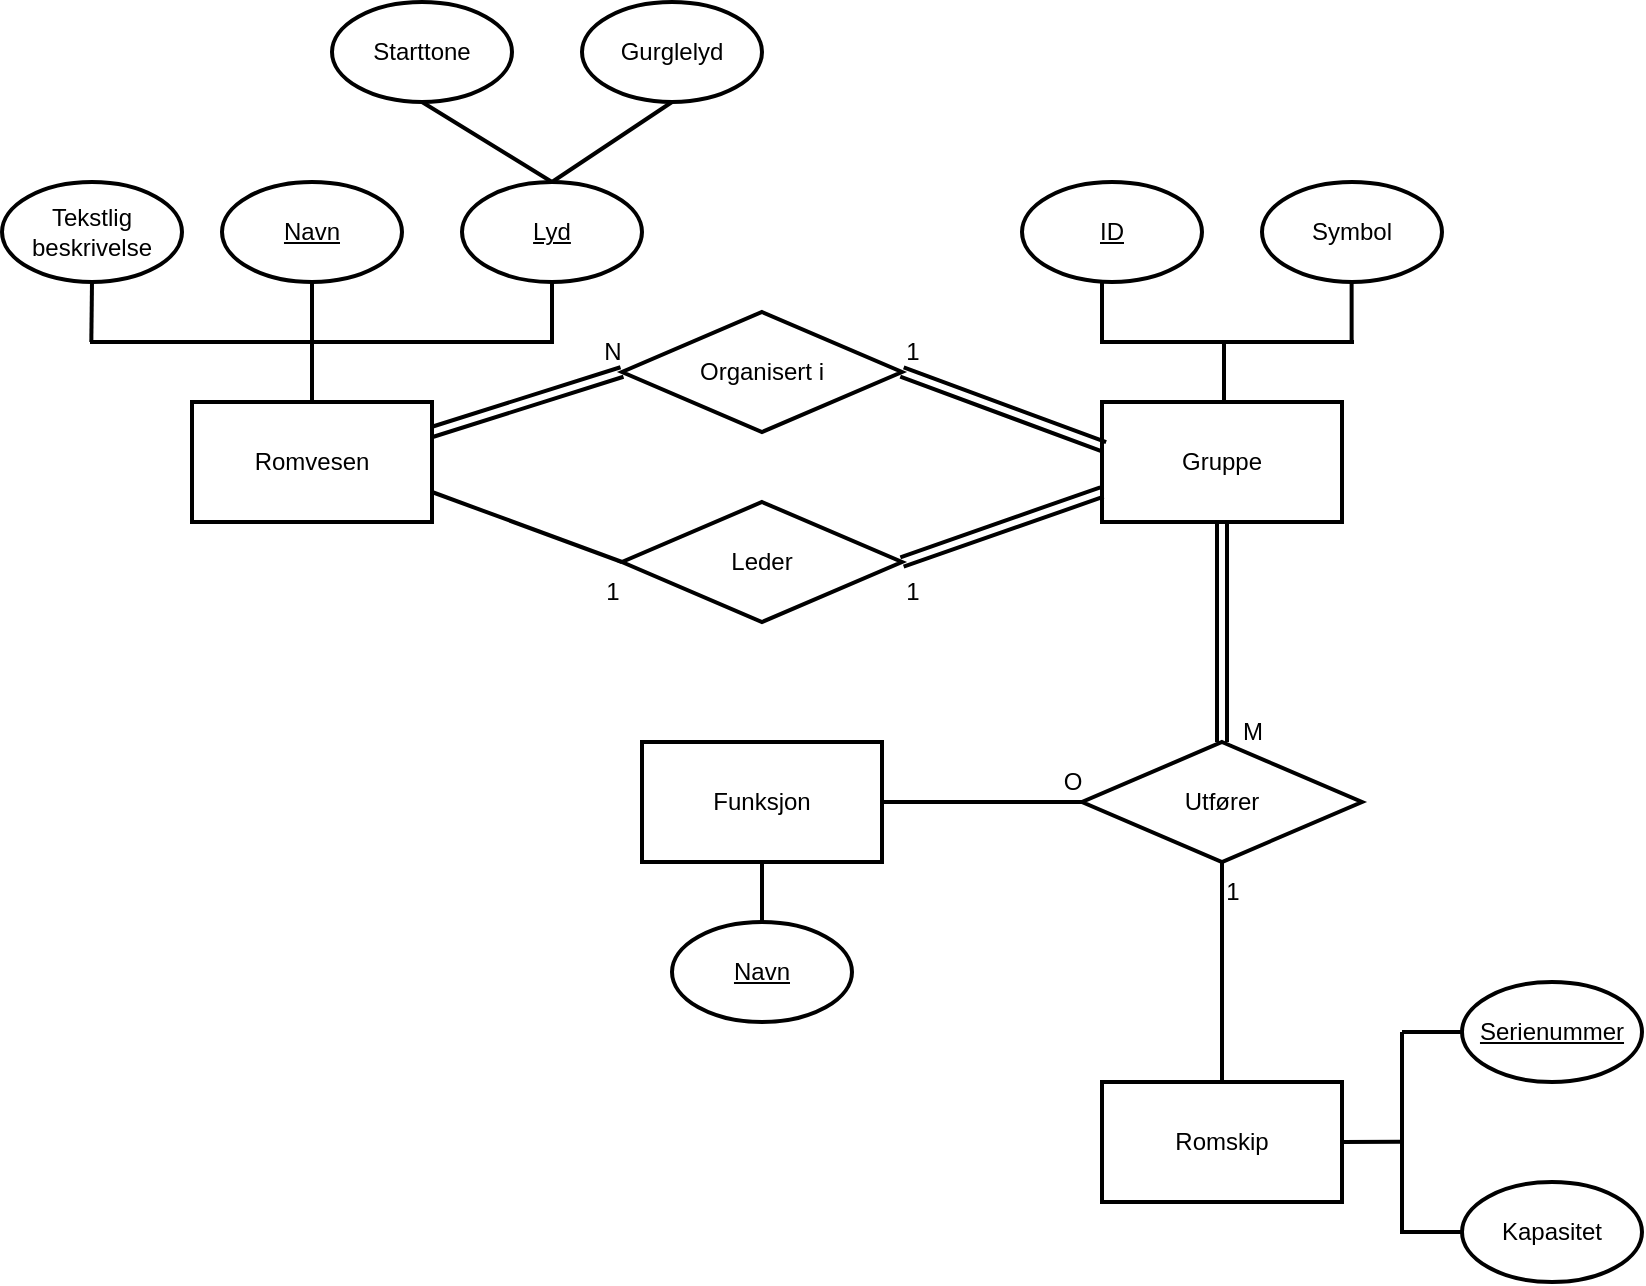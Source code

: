 <mxfile version="28.2.5">
  <diagram name="Page-1" id="pCYgH-z7AoQW0i-3GYdn">
    <mxGraphModel dx="1351" dy="912" grid="1" gridSize="10" guides="1" tooltips="1" connect="1" arrows="1" fold="1" page="1" pageScale="1" pageWidth="1169" pageHeight="827" background="light-dark(#FFFFFF,#FFFFFF)" math="0" shadow="0">
      <root>
        <mxCell id="0" />
        <mxCell id="1" parent="0" />
        <mxCell id="zbERB-9Pa8jt719Uoa9Z-1" value="&lt;span style=&quot;color: light-dark(rgb(0, 0, 0), rgb(0, 0, 0));&quot;&gt;Romvesen&lt;/span&gt;" style="rounded=0;whiteSpace=wrap;html=1;fillColor=none;strokeColor=light-dark(#000000,#000000);strokeWidth=2;fillStyle=auto;gradientColor=none;gradientDirection=north;" parent="1" vertex="1">
          <mxGeometry x="105" y="270" width="120" height="60" as="geometry" />
        </mxCell>
        <mxCell id="zbERB-9Pa8jt719Uoa9Z-2" value="&lt;span style=&quot;color: light-dark(rgb(0, 0, 0), rgb(0, 0, 0));&quot;&gt;Gruppe&lt;/span&gt;" style="rounded=0;whiteSpace=wrap;html=1;fillColor=none;strokeColor=light-dark(#000000,#000000);strokeWidth=2;fillStyle=auto;gradientColor=none;gradientDirection=north;" parent="1" vertex="1">
          <mxGeometry x="560" y="270" width="120" height="60" as="geometry" />
        </mxCell>
        <mxCell id="zbERB-9Pa8jt719Uoa9Z-3" value="&lt;span style=&quot;caret-color: rgb(0, 0, 0); color: light-dark(rgb(0, 0, 0), rgb(0, 0, 0));&quot;&gt;&lt;u&gt;Lyd&lt;/u&gt;&lt;/span&gt;" style="ellipse;whiteSpace=wrap;html=1;rounded=0;fillStyle=auto;strokeColor=light-dark(#000000,#000000);strokeWidth=2;align=center;verticalAlign=middle;fontFamily=Helvetica;fontSize=12;fontColor=default;fillColor=none;gradientColor=none;gradientDirection=north;" parent="1" vertex="1">
          <mxGeometry x="240" y="160" width="90" height="50" as="geometry" />
        </mxCell>
        <mxCell id="zbERB-9Pa8jt719Uoa9Z-4" value="&lt;font&gt;&lt;span style=&quot;caret-color: rgb(237, 237, 237); color: light-dark(rgb(0, 0, 0), rgb(0, 0, 0));&quot;&gt;&lt;u&gt;Navn&lt;/u&gt;&lt;/span&gt;&lt;/font&gt;" style="ellipse;whiteSpace=wrap;html=1;rounded=0;fillStyle=auto;strokeColor=light-dark(#000000,#000000);strokeWidth=2;align=center;verticalAlign=middle;fontFamily=Helvetica;fontSize=12;fontColor=default;fillColor=none;gradientColor=none;gradientDirection=north;" parent="1" vertex="1">
          <mxGeometry x="120" y="160" width="90" height="50" as="geometry" />
        </mxCell>
        <mxCell id="zbERB-9Pa8jt719Uoa9Z-5" value="&lt;span style=&quot;color: light-dark(rgb(0, 0, 0), rgb(0, 0, 0));&quot;&gt;Starttone&lt;/span&gt;" style="ellipse;whiteSpace=wrap;html=1;rounded=0;fillStyle=auto;strokeColor=light-dark(#000000,#000000);strokeWidth=2;align=center;verticalAlign=middle;fontFamily=Helvetica;fontSize=12;fontColor=default;fillColor=none;gradientColor=none;gradientDirection=north;" parent="1" vertex="1">
          <mxGeometry x="175" y="70" width="90" height="50" as="geometry" />
        </mxCell>
        <mxCell id="zbERB-9Pa8jt719Uoa9Z-6" value="&lt;span style=&quot;color: light-dark(rgb(0, 0, 0), rgb(0, 0, 0));&quot;&gt;Gurglelyd&lt;/span&gt;" style="ellipse;whiteSpace=wrap;html=1;rounded=0;fillStyle=auto;strokeColor=light-dark(#000000,#000000);strokeWidth=2;align=center;verticalAlign=middle;fontFamily=Helvetica;fontSize=12;fontColor=default;fillColor=none;gradientColor=none;gradientDirection=north;" parent="1" vertex="1">
          <mxGeometry x="300" y="70" width="90" height="50" as="geometry" />
        </mxCell>
        <mxCell id="zbERB-9Pa8jt719Uoa9Z-7" value="" style="endArrow=none;html=1;rounded=0;fontFamily=Helvetica;fontSize=12;fontColor=default;strokeColor=light-dark(#000000,#000000);entryX=0.5;entryY=0;entryDx=0;entryDy=0;strokeWidth=2;" parent="1" target="zbERB-9Pa8jt719Uoa9Z-1" edge="1">
          <mxGeometry width="50" height="50" relative="1" as="geometry">
            <mxPoint x="165" y="240" as="sourcePoint" />
            <mxPoint x="650" y="370" as="targetPoint" />
          </mxGeometry>
        </mxCell>
        <mxCell id="zbERB-9Pa8jt719Uoa9Z-9" value="" style="endArrow=none;html=1;rounded=0;fontFamily=Helvetica;fontSize=12;fontColor=default;strokeColor=light-dark(#000000,#000000);strokeWidth=2;" parent="1" edge="1">
          <mxGeometry width="50" height="50" relative="1" as="geometry">
            <mxPoint x="54" y="240" as="sourcePoint" />
            <mxPoint x="286" y="240" as="targetPoint" />
          </mxGeometry>
        </mxCell>
        <mxCell id="zbERB-9Pa8jt719Uoa9Z-10" value="" style="endArrow=none;html=1;rounded=0;fontFamily=Helvetica;fontSize=12;fontColor=default;strokeColor=light-dark(#000000,#000000);entryX=0.5;entryY=1;entryDx=0;entryDy=0;strokeWidth=2;" parent="1" target="zbERB-9Pa8jt719Uoa9Z-4" edge="1">
          <mxGeometry width="50" height="50" relative="1" as="geometry">
            <mxPoint x="165" y="240" as="sourcePoint" />
            <mxPoint x="130" y="250" as="targetPoint" />
          </mxGeometry>
        </mxCell>
        <mxCell id="zbERB-9Pa8jt719Uoa9Z-11" value="" style="endArrow=none;html=1;rounded=0;fontFamily=Helvetica;fontSize=12;fontColor=default;strokeColor=light-dark(#000000,#000000);entryX=0.5;entryY=1;entryDx=0;entryDy=0;strokeWidth=2;" parent="1" target="zbERB-9Pa8jt719Uoa9Z-3" edge="1">
          <mxGeometry width="50" height="50" relative="1" as="geometry">
            <mxPoint x="285" y="240" as="sourcePoint" />
            <mxPoint x="280" y="210" as="targetPoint" />
          </mxGeometry>
        </mxCell>
        <mxCell id="zbERB-9Pa8jt719Uoa9Z-12" value="" style="endArrow=none;html=1;rounded=0;fontFamily=Helvetica;fontSize=12;fontColor=default;strokeColor=light-dark(#000000,#000000);entryX=0.5;entryY=1;entryDx=0;entryDy=0;strokeWidth=2;exitX=0.5;exitY=0;exitDx=0;exitDy=0;" parent="1" source="zbERB-9Pa8jt719Uoa9Z-3" target="zbERB-9Pa8jt719Uoa9Z-5" edge="1">
          <mxGeometry width="50" height="50" relative="1" as="geometry">
            <mxPoint x="260" y="160" as="sourcePoint" />
            <mxPoint x="260" y="130" as="targetPoint" />
          </mxGeometry>
        </mxCell>
        <mxCell id="zbERB-9Pa8jt719Uoa9Z-13" value="" style="endArrow=none;html=1;rounded=0;fontFamily=Helvetica;fontSize=12;fontColor=default;strokeColor=light-dark(#000000,#000000);entryX=0.5;entryY=1;entryDx=0;entryDy=0;strokeWidth=2;exitX=0.5;exitY=0;exitDx=0;exitDy=0;" parent="1" source="zbERB-9Pa8jt719Uoa9Z-3" target="zbERB-9Pa8jt719Uoa9Z-6" edge="1">
          <mxGeometry width="50" height="50" relative="1" as="geometry">
            <mxPoint x="300" y="160" as="sourcePoint" />
            <mxPoint x="300" y="130" as="targetPoint" />
          </mxGeometry>
        </mxCell>
        <mxCell id="zbERB-9Pa8jt719Uoa9Z-14" value="&lt;font&gt;&lt;span style=&quot;caret-color: rgb(237, 237, 237); color: light-dark(rgb(0, 0, 0), rgb(0, 0, 0));&quot;&gt;Tekstlig&lt;/span&gt;&lt;/font&gt;&lt;div&gt;&lt;font&gt;&lt;span style=&quot;caret-color: rgb(237, 237, 237); color: light-dark(rgb(0, 0, 0), rgb(0, 0, 0));&quot;&gt;beskrivelse&lt;/span&gt;&lt;/font&gt;&lt;/div&gt;" style="ellipse;whiteSpace=wrap;html=1;rounded=0;fillStyle=auto;strokeColor=light-dark(#000000,#000000);strokeWidth=2;align=center;verticalAlign=middle;fontFamily=Helvetica;fontSize=12;fontColor=default;fillColor=none;gradientColor=none;gradientDirection=north;" parent="1" vertex="1">
          <mxGeometry x="10" y="160" width="90" height="50" as="geometry" />
        </mxCell>
        <mxCell id="zbERB-9Pa8jt719Uoa9Z-15" value="" style="endArrow=none;html=1;rounded=0;fontFamily=Helvetica;fontSize=12;fontColor=default;strokeColor=light-dark(#000000,#000000);entryX=0.5;entryY=1;entryDx=0;entryDy=0;strokeWidth=2;" parent="1" target="zbERB-9Pa8jt719Uoa9Z-14" edge="1">
          <mxGeometry width="50" height="50" relative="1" as="geometry">
            <mxPoint x="54.66" y="240" as="sourcePoint" />
            <mxPoint x="54.66" y="210" as="targetPoint" />
          </mxGeometry>
        </mxCell>
        <mxCell id="zbERB-9Pa8jt719Uoa9Z-16" value="&lt;span style=&quot;color: light-dark(rgb(0, 0, 0), rgb(0, 0, 0));&quot;&gt;Organisert i&lt;/span&gt;" style="rhombus;whiteSpace=wrap;html=1;rounded=0;fillStyle=auto;strokeColor=light-dark(#000000,#000000);strokeWidth=2;align=center;verticalAlign=middle;fontFamily=Helvetica;fontSize=12;fontColor=default;labelBackgroundColor=none;fillColor=none;gradientColor=none;gradientDirection=north;" parent="1" vertex="1">
          <mxGeometry x="320" y="225" width="140" height="60" as="geometry" />
        </mxCell>
        <mxCell id="zbERB-9Pa8jt719Uoa9Z-19" value="&lt;font&gt;&lt;span style=&quot;caret-color: rgb(237, 237, 237); color: light-dark(rgb(0, 0, 0), rgb(0, 0, 0));&quot;&gt;&lt;u&gt;ID&lt;/u&gt;&lt;/span&gt;&lt;/font&gt;" style="ellipse;whiteSpace=wrap;html=1;rounded=0;fillStyle=auto;strokeColor=light-dark(#000000,#000000);strokeWidth=2;align=center;verticalAlign=middle;fontFamily=Helvetica;fontSize=12;fontColor=default;fillColor=none;gradientColor=none;gradientDirection=north;" parent="1" vertex="1">
          <mxGeometry x="520" y="160" width="90" height="50" as="geometry" />
        </mxCell>
        <mxCell id="zbERB-9Pa8jt719Uoa9Z-20" value="&lt;font&gt;&lt;span style=&quot;caret-color: rgb(237, 237, 237); color: light-dark(rgb(0, 0, 0), rgb(0, 0, 0));&quot;&gt;Symbol&lt;/span&gt;&lt;/font&gt;" style="ellipse;whiteSpace=wrap;html=1;rounded=0;fillStyle=auto;strokeColor=light-dark(#000000,#000000);strokeWidth=2;align=center;verticalAlign=middle;fontFamily=Helvetica;fontSize=12;fontColor=default;fillColor=none;gradientColor=none;gradientDirection=north;" parent="1" vertex="1">
          <mxGeometry x="640" y="160" width="90" height="50" as="geometry" />
        </mxCell>
        <mxCell id="zbERB-9Pa8jt719Uoa9Z-21" value="" style="endArrow=none;html=1;rounded=0;fontFamily=Helvetica;fontSize=12;fontColor=default;strokeColor=light-dark(#000000,#000000);entryX=0.5;entryY=0;entryDx=0;entryDy=0;strokeWidth=2;" parent="1" edge="1">
          <mxGeometry width="50" height="50" relative="1" as="geometry">
            <mxPoint x="621" y="240" as="sourcePoint" />
            <mxPoint x="621" y="270" as="targetPoint" />
          </mxGeometry>
        </mxCell>
        <mxCell id="zbERB-9Pa8jt719Uoa9Z-22" value="" style="endArrow=none;html=1;rounded=0;fontFamily=Helvetica;fontSize=12;fontColor=default;strokeColor=light-dark(#000000,#000000);strokeWidth=2;" parent="1" edge="1">
          <mxGeometry width="50" height="50" relative="1" as="geometry">
            <mxPoint x="559" y="240" as="sourcePoint" />
            <mxPoint x="686" y="240" as="targetPoint" />
          </mxGeometry>
        </mxCell>
        <mxCell id="zbERB-9Pa8jt719Uoa9Z-23" value="" style="endArrow=none;html=1;rounded=0;fontFamily=Helvetica;fontSize=12;fontColor=default;strokeColor=light-dark(#000000,#000000);entryX=0.5;entryY=0;entryDx=0;entryDy=0;strokeWidth=2;" parent="1" edge="1">
          <mxGeometry width="50" height="50" relative="1" as="geometry">
            <mxPoint x="684.81" y="210" as="sourcePoint" />
            <mxPoint x="684.81" y="240" as="targetPoint" />
          </mxGeometry>
        </mxCell>
        <mxCell id="zbERB-9Pa8jt719Uoa9Z-24" value="" style="endArrow=none;html=1;rounded=0;fontFamily=Helvetica;fontSize=12;fontColor=default;strokeColor=light-dark(#000000,#000000);entryX=0.5;entryY=0;entryDx=0;entryDy=0;strokeWidth=2;" parent="1" edge="1">
          <mxGeometry width="50" height="50" relative="1" as="geometry">
            <mxPoint x="560" y="210" as="sourcePoint" />
            <mxPoint x="560" y="240" as="targetPoint" />
          </mxGeometry>
        </mxCell>
        <mxCell id="zbERB-9Pa8jt719Uoa9Z-25" value="N" style="text;html=1;align=center;verticalAlign=middle;resizable=0;points=[];autosize=1;strokeColor=none;fillColor=none;fontFamily=Helvetica;fontSize=12;fontColor=light-dark(#000000,#000000);labelBackgroundColor=none;" parent="1" vertex="1">
          <mxGeometry x="300" y="230" width="30" height="30" as="geometry" />
        </mxCell>
        <mxCell id="zbERB-9Pa8jt719Uoa9Z-27" value="1" style="text;html=1;align=center;verticalAlign=middle;resizable=0;points=[];autosize=1;strokeColor=none;fillColor=none;fontFamily=Helvetica;fontSize=12;fontColor=light-dark(#000000,#000000);labelBackgroundColor=none;" parent="1" vertex="1">
          <mxGeometry x="450" y="230" width="30" height="30" as="geometry" />
        </mxCell>
        <mxCell id="zbERB-9Pa8jt719Uoa9Z-28" value="" style="shape=link;html=1;rounded=0;strokeColor=light-dark(#000000,#000000);strokeWidth=2;align=center;verticalAlign=middle;fontFamily=Helvetica;fontSize=12;fontColor=light-dark(#000000,#000000);labelBackgroundColor=none;autosize=1;resizable=0;endArrow=none;exitX=1;exitY=0.25;exitDx=0;exitDy=0;" parent="1" edge="1" source="zbERB-9Pa8jt719Uoa9Z-1">
          <mxGeometry width="100" relative="1" as="geometry">
            <mxPoint x="225" y="299.6" as="sourcePoint" />
            <mxPoint x="320" y="255" as="targetPoint" />
          </mxGeometry>
        </mxCell>
        <mxCell id="9Fz5FpGu6uilgyLrG5dk-4" value="&lt;span style=&quot;color: light-dark(rgb(0, 0, 0), rgb(0, 0, 0));&quot;&gt;Leder&lt;/span&gt;" style="rhombus;whiteSpace=wrap;html=1;rounded=0;fillStyle=auto;strokeColor=light-dark(#000000,#000000);strokeWidth=2;align=center;verticalAlign=middle;fontFamily=Helvetica;fontSize=12;fontColor=default;labelBackgroundColor=none;fillColor=none;gradientColor=none;gradientDirection=north;" vertex="1" parent="1">
          <mxGeometry x="320" y="320" width="140" height="60" as="geometry" />
        </mxCell>
        <mxCell id="9Fz5FpGu6uilgyLrG5dk-5" value="&lt;span style=&quot;color: light-dark(rgb(0, 0, 0), rgb(0, 0, 0));&quot;&gt;Utfører&lt;/span&gt;" style="rhombus;whiteSpace=wrap;html=1;rounded=0;fillStyle=auto;strokeColor=light-dark(#000000,#000000);strokeWidth=2;align=center;verticalAlign=middle;fontFamily=Helvetica;fontSize=12;fontColor=default;labelBackgroundColor=none;fillColor=none;gradientColor=none;gradientDirection=north;" vertex="1" parent="1">
          <mxGeometry x="550" y="440" width="140" height="60" as="geometry" />
        </mxCell>
        <mxCell id="9Fz5FpGu6uilgyLrG5dk-13" style="edgeStyle=none;shape=connector;rounded=0;orthogonalLoop=1;jettySize=auto;html=1;exitX=1;exitY=0.5;exitDx=0;exitDy=0;strokeColor=light-dark(#000000,#000000);strokeWidth=2;align=center;verticalAlign=middle;fontFamily=Helvetica;fontSize=12;fontColor=light-dark(#000000,#000000);labelBackgroundColor=none;autosize=1;resizable=0;endArrow=none;" edge="1" parent="1" source="9Fz5FpGu6uilgyLrG5dk-6">
          <mxGeometry relative="1" as="geometry">
            <mxPoint x="710" y="639.905" as="targetPoint" />
          </mxGeometry>
        </mxCell>
        <mxCell id="9Fz5FpGu6uilgyLrG5dk-6" value="&lt;span style=&quot;color: light-dark(rgb(0, 0, 0), rgb(0, 0, 0));&quot;&gt;Romskip&lt;/span&gt;" style="rounded=0;whiteSpace=wrap;html=1;fillColor=none;strokeColor=light-dark(#000000,#000000);strokeWidth=2;fillStyle=auto;gradientColor=none;gradientDirection=north;" vertex="1" parent="1">
          <mxGeometry x="560" y="610" width="120" height="60" as="geometry" />
        </mxCell>
        <mxCell id="9Fz5FpGu6uilgyLrG5dk-10" value="" style="edgeStyle=none;shape=connector;rounded=0;orthogonalLoop=1;jettySize=auto;html=1;strokeColor=light-dark(#000000,#000000);strokeWidth=2;align=center;verticalAlign=middle;fontFamily=Helvetica;fontSize=12;fontColor=light-dark(#000000,#000000);labelBackgroundColor=none;autosize=1;resizable=0;endArrow=none;" edge="1" parent="1" source="9Fz5FpGu6uilgyLrG5dk-7" target="9Fz5FpGu6uilgyLrG5dk-8">
          <mxGeometry relative="1" as="geometry" />
        </mxCell>
        <mxCell id="9Fz5FpGu6uilgyLrG5dk-7" value="&lt;span style=&quot;color: light-dark(rgb(0, 0, 0), rgb(0, 0, 0));&quot;&gt;Funksjon&lt;/span&gt;" style="rounded=0;whiteSpace=wrap;html=1;fillColor=none;strokeColor=light-dark(#000000,#000000);strokeWidth=2;fillStyle=auto;gradientColor=none;gradientDirection=north;" vertex="1" parent="1">
          <mxGeometry x="330" y="440" width="120" height="60" as="geometry" />
        </mxCell>
        <mxCell id="9Fz5FpGu6uilgyLrG5dk-8" value="&lt;font&gt;&lt;span style=&quot;caret-color: rgb(237, 237, 237); color: light-dark(rgb(0, 0, 0), rgb(0, 0, 0));&quot;&gt;&lt;u&gt;Navn&lt;/u&gt;&lt;/span&gt;&lt;/font&gt;" style="ellipse;whiteSpace=wrap;html=1;rounded=0;fillStyle=auto;strokeColor=light-dark(#000000,#000000);strokeWidth=2;align=center;verticalAlign=middle;fontFamily=Helvetica;fontSize=12;fontColor=default;fillColor=none;gradientColor=none;gradientDirection=north;" vertex="1" parent="1">
          <mxGeometry x="345" y="530" width="90" height="50" as="geometry" />
        </mxCell>
        <mxCell id="9Fz5FpGu6uilgyLrG5dk-11" value="&lt;font&gt;&lt;span style=&quot;caret-color: rgb(237, 237, 237); color: light-dark(rgb(0, 0, 0), rgb(0, 0, 0));&quot;&gt;&lt;u&gt;Serienummer&lt;/u&gt;&lt;/span&gt;&lt;/font&gt;" style="ellipse;whiteSpace=wrap;html=1;rounded=0;fillStyle=auto;strokeColor=light-dark(#000000,#000000);strokeWidth=2;align=center;verticalAlign=middle;fontFamily=Helvetica;fontSize=12;fontColor=default;fillColor=none;gradientColor=none;gradientDirection=north;" vertex="1" parent="1">
          <mxGeometry x="740" y="560" width="90" height="50" as="geometry" />
        </mxCell>
        <mxCell id="9Fz5FpGu6uilgyLrG5dk-12" value="&lt;font&gt;&lt;span style=&quot;caret-color: rgb(237, 237, 237); color: light-dark(rgb(0, 0, 0), rgb(0, 0, 0));&quot;&gt;Kapasitet&lt;/span&gt;&lt;/font&gt;" style="ellipse;whiteSpace=wrap;html=1;rounded=0;fillStyle=auto;strokeColor=light-dark(#000000,#000000);strokeWidth=2;align=center;verticalAlign=middle;fontFamily=Helvetica;fontSize=12;fontColor=default;fillColor=none;gradientColor=none;gradientDirection=north;" vertex="1" parent="1">
          <mxGeometry x="740" y="660" width="90" height="50" as="geometry" />
        </mxCell>
        <mxCell id="9Fz5FpGu6uilgyLrG5dk-14" value="" style="edgeStyle=none;shape=connector;rounded=0;orthogonalLoop=1;jettySize=auto;html=1;strokeColor=light-dark(#000000,#000000);strokeWidth=2;align=center;verticalAlign=middle;fontFamily=Helvetica;fontSize=12;fontColor=light-dark(#000000,#000000);labelBackgroundColor=none;autosize=1;resizable=0;endArrow=none;" edge="1" parent="1">
          <mxGeometry relative="1" as="geometry">
            <mxPoint x="710" y="585" as="sourcePoint" />
            <mxPoint x="710" y="686" as="targetPoint" />
          </mxGeometry>
        </mxCell>
        <mxCell id="9Fz5FpGu6uilgyLrG5dk-15" value="" style="edgeStyle=none;shape=connector;rounded=0;orthogonalLoop=1;jettySize=auto;html=1;strokeColor=light-dark(#000000,#000000);strokeWidth=2;align=center;verticalAlign=middle;fontFamily=Helvetica;fontSize=12;fontColor=light-dark(#000000,#000000);labelBackgroundColor=none;autosize=1;resizable=0;endArrow=none;exitX=0;exitY=0.5;exitDx=0;exitDy=0;" edge="1" parent="1" source="9Fz5FpGu6uilgyLrG5dk-11">
          <mxGeometry relative="1" as="geometry">
            <mxPoint x="680" y="570" as="sourcePoint" />
            <mxPoint x="710" y="585" as="targetPoint" />
          </mxGeometry>
        </mxCell>
        <mxCell id="9Fz5FpGu6uilgyLrG5dk-16" value="" style="edgeStyle=none;shape=connector;rounded=0;orthogonalLoop=1;jettySize=auto;html=1;strokeColor=light-dark(#000000,#000000);strokeWidth=2;align=center;verticalAlign=middle;fontFamily=Helvetica;fontSize=12;fontColor=light-dark(#000000,#000000);labelBackgroundColor=none;autosize=1;resizable=0;endArrow=none;exitX=0;exitY=0.5;exitDx=0;exitDy=0;" edge="1" parent="1" source="9Fz5FpGu6uilgyLrG5dk-12">
          <mxGeometry relative="1" as="geometry">
            <mxPoint x="710" y="670" as="sourcePoint" />
            <mxPoint x="710" y="685" as="targetPoint" />
          </mxGeometry>
        </mxCell>
        <mxCell id="9Fz5FpGu6uilgyLrG5dk-18" value="" style="endArrow=none;html=1;rounded=0;fontFamily=Helvetica;fontSize=12;fontColor=default;strokeColor=light-dark(#000000,#000000);strokeWidth=2;exitX=0.5;exitY=1;exitDx=0;exitDy=0;entryX=0.5;entryY=0;entryDx=0;entryDy=0;" edge="1" parent="1" source="9Fz5FpGu6uilgyLrG5dk-5" target="9Fz5FpGu6uilgyLrG5dk-6">
          <mxGeometry width="50" height="50" relative="1" as="geometry">
            <mxPoint x="610" y="530" as="sourcePoint" />
            <mxPoint x="737" y="530" as="targetPoint" />
          </mxGeometry>
        </mxCell>
        <mxCell id="9Fz5FpGu6uilgyLrG5dk-20" value="1" style="text;html=1;align=center;verticalAlign=middle;resizable=0;points=[];autosize=1;strokeColor=none;fillColor=none;fontFamily=Helvetica;fontSize=12;fontColor=light-dark(#000000,#000000);labelBackgroundColor=none;" vertex="1" parent="1">
          <mxGeometry x="610" y="500" width="30" height="30" as="geometry" />
        </mxCell>
        <mxCell id="9Fz5FpGu6uilgyLrG5dk-21" value="M" style="text;html=1;align=center;verticalAlign=middle;resizable=0;points=[];autosize=1;strokeColor=none;fillColor=none;fontFamily=Helvetica;fontSize=12;fontColor=light-dark(#000000,#000000);labelBackgroundColor=none;" vertex="1" parent="1">
          <mxGeometry x="620" y="420" width="30" height="30" as="geometry" />
        </mxCell>
        <mxCell id="9Fz5FpGu6uilgyLrG5dk-22" value="O" style="text;html=1;align=center;verticalAlign=middle;resizable=0;points=[];autosize=1;strokeColor=none;fillColor=none;fontFamily=Helvetica;fontSize=12;fontColor=light-dark(#000000,#000000);labelBackgroundColor=none;" vertex="1" parent="1">
          <mxGeometry x="530" y="445" width="30" height="30" as="geometry" />
        </mxCell>
        <mxCell id="9Fz5FpGu6uilgyLrG5dk-23" value="" style="shape=link;html=1;rounded=0;strokeColor=light-dark(#000000,#000000);strokeWidth=2;align=center;verticalAlign=middle;fontFamily=Helvetica;fontSize=12;fontColor=light-dark(#000000,#000000);labelBackgroundColor=none;autosize=1;resizable=0;endArrow=none;entryX=1;entryY=0.5;entryDx=0;entryDy=0;exitX=0;exitY=0.75;exitDx=0;exitDy=0;" edge="1" parent="1" source="zbERB-9Pa8jt719Uoa9Z-2" target="9Fz5FpGu6uilgyLrG5dk-4">
          <mxGeometry width="100" relative="1" as="geometry">
            <mxPoint x="230" y="395" as="sourcePoint" />
            <mxPoint x="325" y="380" as="targetPoint" />
          </mxGeometry>
        </mxCell>
        <mxCell id="9Fz5FpGu6uilgyLrG5dk-25" value="" style="endArrow=none;html=1;rounded=0;fontFamily=Helvetica;fontSize=12;fontColor=default;strokeColor=light-dark(#000000,#000000);strokeWidth=2;exitX=1;exitY=0.75;exitDx=0;exitDy=0;entryX=0;entryY=0.5;entryDx=0;entryDy=0;" edge="1" parent="1" source="zbERB-9Pa8jt719Uoa9Z-1" target="9Fz5FpGu6uilgyLrG5dk-4">
          <mxGeometry width="50" height="50" relative="1" as="geometry">
            <mxPoint x="260" y="330" as="sourcePoint" />
            <mxPoint x="360" y="345" as="targetPoint" />
          </mxGeometry>
        </mxCell>
        <mxCell id="9Fz5FpGu6uilgyLrG5dk-26" value="1" style="text;html=1;align=center;verticalAlign=middle;resizable=0;points=[];autosize=1;strokeColor=none;fillColor=none;fontFamily=Helvetica;fontSize=12;fontColor=light-dark(#000000,#000000);labelBackgroundColor=none;" vertex="1" parent="1">
          <mxGeometry x="300" y="350" width="30" height="30" as="geometry" />
        </mxCell>
        <mxCell id="9Fz5FpGu6uilgyLrG5dk-27" value="1" style="text;html=1;align=center;verticalAlign=middle;resizable=0;points=[];autosize=1;strokeColor=none;fillColor=none;fontFamily=Helvetica;fontSize=12;fontColor=light-dark(#000000,#000000);labelBackgroundColor=none;" vertex="1" parent="1">
          <mxGeometry x="450" y="350" width="30" height="30" as="geometry" />
        </mxCell>
        <mxCell id="9Fz5FpGu6uilgyLrG5dk-29" value="" style="shape=link;html=1;rounded=0;strokeColor=light-dark(#000000,#000000);strokeWidth=2;align=center;verticalAlign=middle;fontFamily=Helvetica;fontSize=12;fontColor=light-dark(#000000,#000000);labelBackgroundColor=none;autosize=1;resizable=0;endArrow=none;exitX=1;exitY=0.5;exitDx=0;exitDy=0;entryX=0.01;entryY=0.374;entryDx=0;entryDy=0;entryPerimeter=0;" edge="1" parent="1" source="zbERB-9Pa8jt719Uoa9Z-16" target="zbERB-9Pa8jt719Uoa9Z-2">
          <mxGeometry width="100" relative="1" as="geometry">
            <mxPoint x="500" y="310" as="sourcePoint" />
            <mxPoint x="595" y="280" as="targetPoint" />
          </mxGeometry>
        </mxCell>
        <mxCell id="9Fz5FpGu6uilgyLrG5dk-30" value="" style="shape=link;html=1;rounded=0;strokeColor=light-dark(#000000,#000000);strokeWidth=2;align=center;verticalAlign=middle;fontFamily=Helvetica;fontSize=12;fontColor=light-dark(#000000,#000000);labelBackgroundColor=none;autosize=1;resizable=0;endArrow=none;exitX=0.5;exitY=1;exitDx=0;exitDy=0;" edge="1" parent="1" source="zbERB-9Pa8jt719Uoa9Z-2" target="9Fz5FpGu6uilgyLrG5dk-5">
          <mxGeometry width="100" relative="1" as="geometry">
            <mxPoint x="680" y="380" as="sourcePoint" />
            <mxPoint x="580" y="415" as="targetPoint" />
          </mxGeometry>
        </mxCell>
        <mxCell id="9Fz5FpGu6uilgyLrG5dk-31" value="" style="endArrow=none;html=1;rounded=0;fontFamily=Helvetica;fontSize=12;fontColor=default;strokeColor=light-dark(#000000,#000000);strokeWidth=2;exitX=1;exitY=0.5;exitDx=0;exitDy=0;" edge="1" parent="1" source="9Fz5FpGu6uilgyLrG5dk-7" target="9Fz5FpGu6uilgyLrG5dk-5">
          <mxGeometry width="50" height="50" relative="1" as="geometry">
            <mxPoint x="480" y="490" as="sourcePoint" />
            <mxPoint x="575" y="525" as="targetPoint" />
          </mxGeometry>
        </mxCell>
      </root>
    </mxGraphModel>
  </diagram>
</mxfile>
